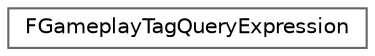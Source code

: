 digraph "Graphical Class Hierarchy"
{
 // INTERACTIVE_SVG=YES
 // LATEX_PDF_SIZE
  bgcolor="transparent";
  edge [fontname=Helvetica,fontsize=10,labelfontname=Helvetica,labelfontsize=10];
  node [fontname=Helvetica,fontsize=10,shape=box,height=0.2,width=0.4];
  rankdir="LR";
  Node0 [id="Node000000",label="FGameplayTagQueryExpression",height=0.2,width=0.4,color="grey40", fillcolor="white", style="filled",URL="$d0/de9/structFGameplayTagQueryExpression.html",tooltip=" "];
}
